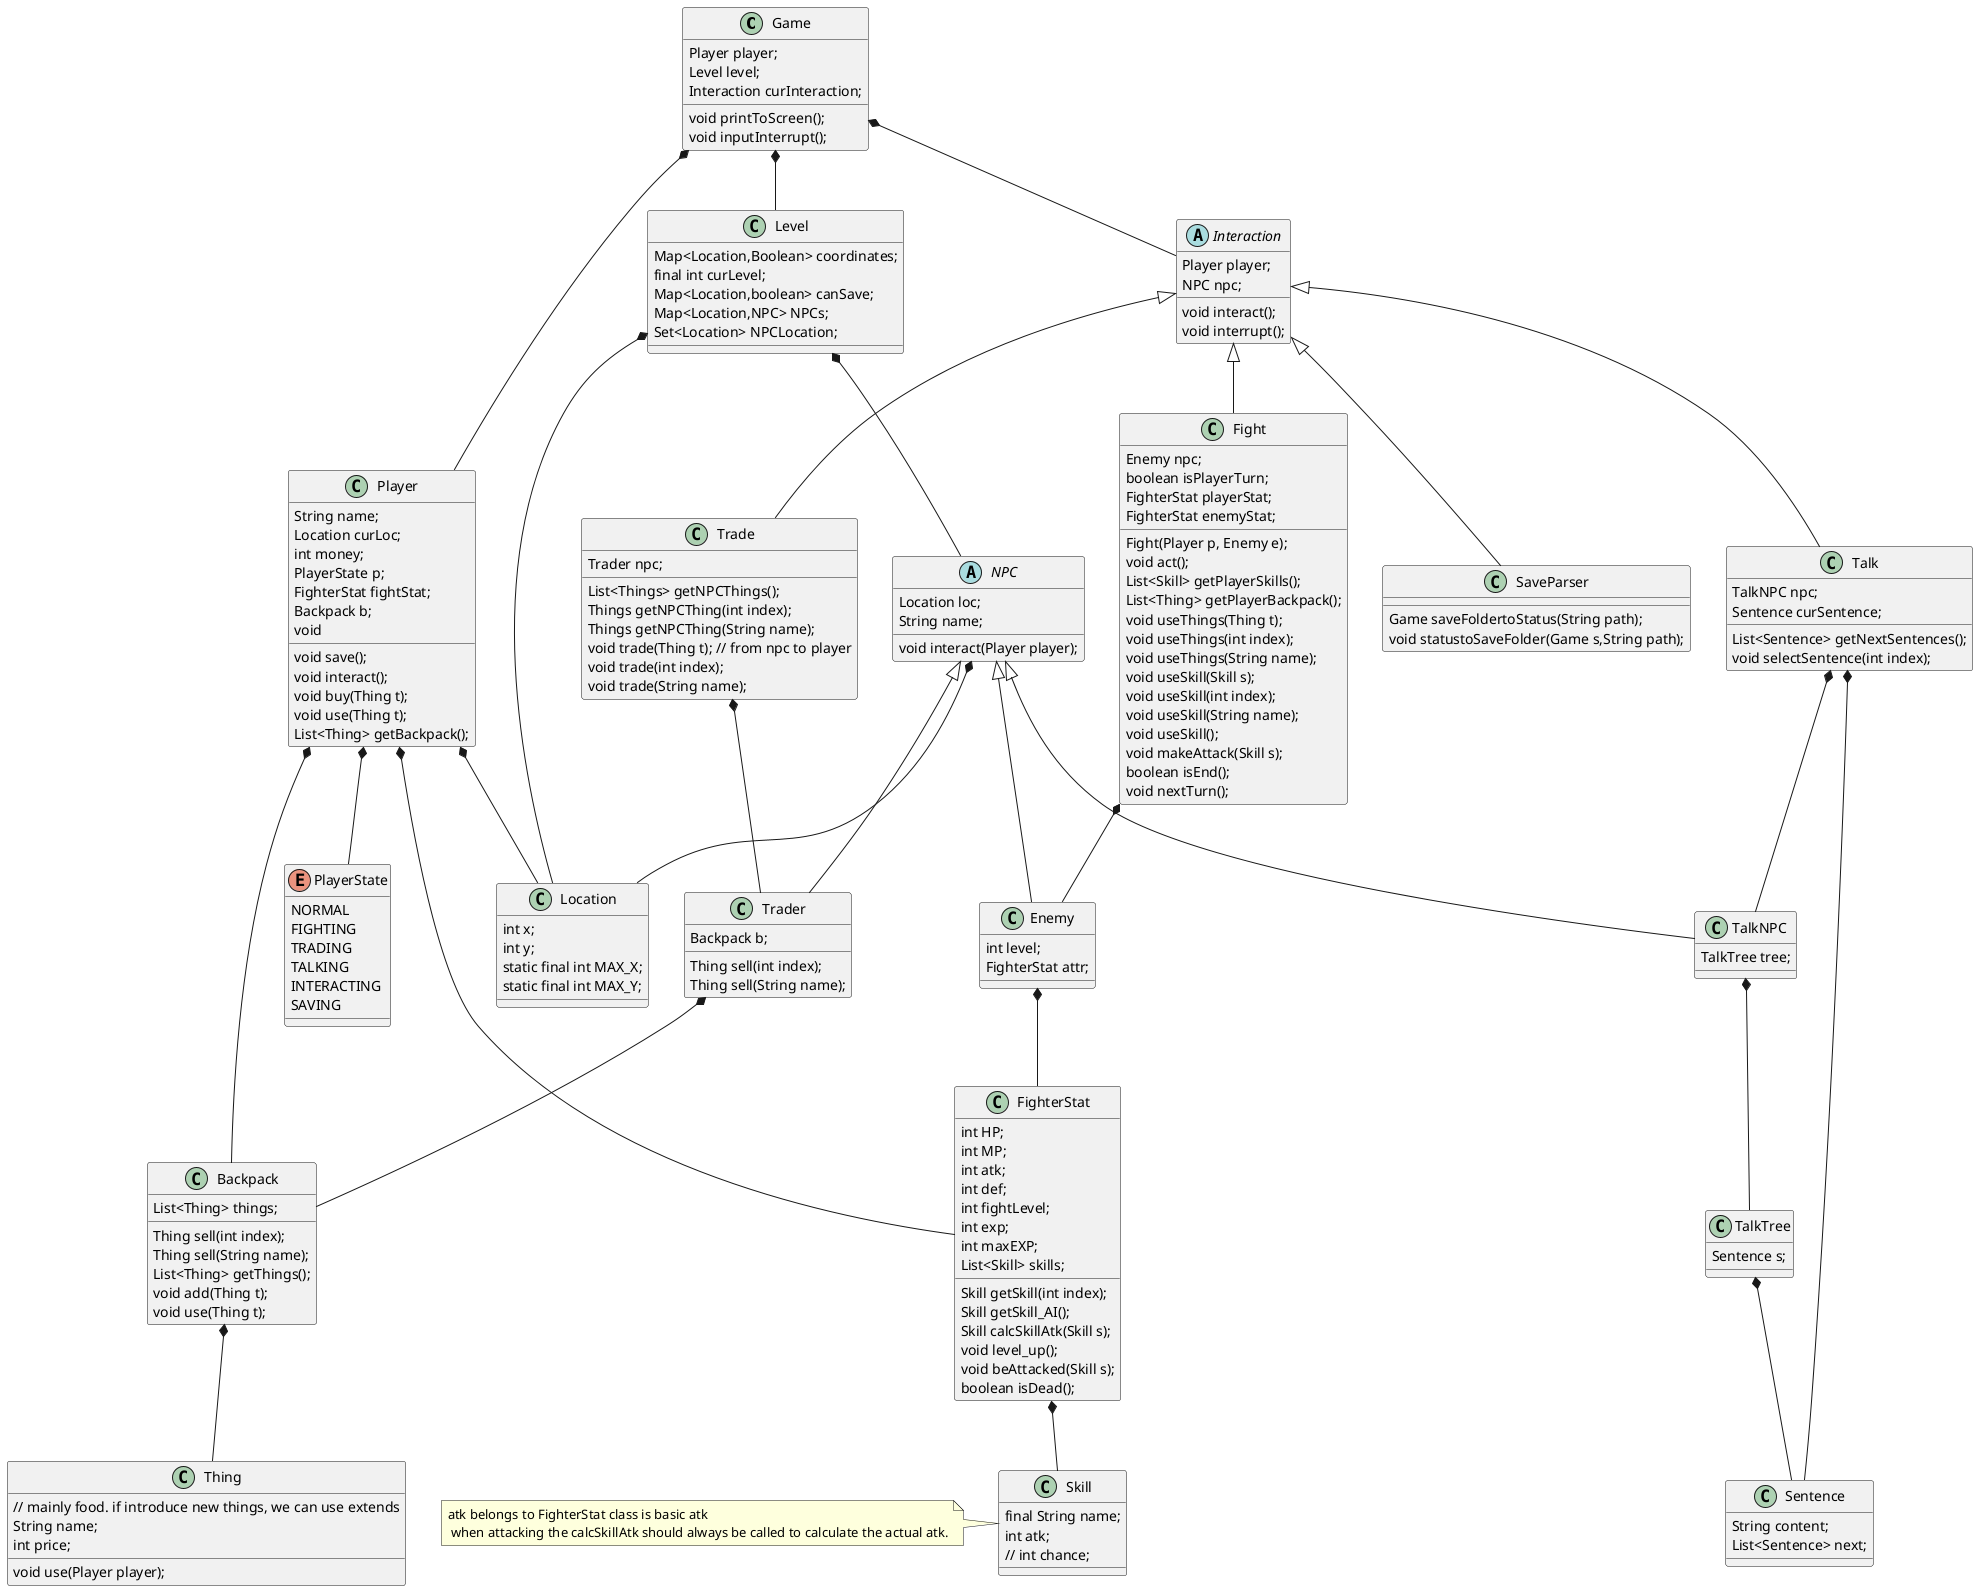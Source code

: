@startuml

class Game
class Level
class Player
class NPC
class Enemy
class Fight
class Trader
class Trade
class TalkNPC
class SaveParser
class FighterStat
class Talk

class Game{
    Player player;
    Level level;
    Interaction curInteraction;
    void printToScreen();
    void inputInterrupt();
}

Game *-- Player
Game *-- Level
Game *-- Interaction

class Player{
    String name;
    Location curLoc;
    int money;
    PlayerState p;
    FighterStat fightStat;
    Backpack b;
    void save();
    void interact();
    void buy(Thing t);
    void use(Thing t);
    List<Thing> getBackpack();
    void
}

Player *-- Location
Player *-- PlayerState
Player *-- FighterStat

class Location{
    int x;
    int y;
    static final int MAX_X;
    static final int MAX_Y;
}

enum PlayerState{
    NORMAL
    FIGHTING
    TRADING
    TALKING
    INTERACTING
    SAVING
}
class FighterStat {
    int HP;
    int MP;
    int atk;
    int def;
    int fightLevel;
    int exp;
    int maxEXP;
    List<Skill> skills;
    Skill getSkill(int index);
    Skill getSkill_AI();
    Skill calcSkillAtk(Skill s);
    void level_up();
    void beAttacked(Skill s);
    boolean isDead();
}
FighterStat *-- Skill
class Skill {
    final String name;
    int atk;
    // int chance;
}
class Skill
note left: atk belongs to FighterStat class is basic atk\n when attacking the calcSkillAtk should always be called to calculate the actual atk.

class Level{
    Map<Location,Boolean> coordinates;
    final int curLevel;
    Map<Location,boolean> canSave;
    Map<Location,NPC> NPCs;
    Set<Location> NPCLocation;
}

Level *-- NPC
Level *-- Location

abstract class NPC{
    Location loc;
    String name;
    void interact(Player player);
}
NPC *-- Location
NPC <|-- Enemy
NPC <|-- Trader
NPC <|-- TalkNPC

class Enemy{
    int level;
    FighterStat attr;
}
Enemy *-- FighterStat

class SaveParser{
    Game saveFoldertoStatus(String path);
    void statustoSaveFolder(Game s,String path);
}
Interaction <|-- SaveParser

class Trader{
    Backpack b;
    Thing sell(int index);
    Thing sell(String name);
}

Trader *-- Backpack
Player *-- Backpack

class Backpack{
    List<Thing> things;
    Thing sell(int index);
    Thing sell(String name);
    List<Thing> getThings();
    void add(Thing t);
    void use(Thing t);
}
Backpack *-- Thing

class Thing{
    // mainly food. if introduce new things, we can use extends
    String name;
    int price;
    void use(Player player);
}

class TalkNPC{
    TalkTree tree;
}
TalkNPC *-- TalkTree

abstract class Interaction {
    Player player;
    NPC npc;
    void interact();
    void interrupt();
}
Interaction <|-- Fight
Interaction <|-- Trade
Interaction <|-- Talk

class Talk{
    TalkNPC npc;
    Sentence curSentence;
    List<Sentence> getNextSentences();
    void selectSentence(int index);
}
Talk *-- TalkNPC
Talk *-- Sentence
class TalkTree{
    Sentence s;
}
TalkTree *-- Sentence
class Sentence{
    String content;
    List<Sentence> next;
}

class Trade{
    Trader npc;
    List<Things> getNPCThings();
    Things getNPCThing(int index);
    Things getNPCThing(String name);
    void trade(Thing t); // from npc to player
    void trade(int index);
    void trade(String name);
}
Trade *-- Trader

class Fight{
    Enemy npc;
    boolean isPlayerTurn;
    FighterStat playerStat;
    FighterStat enemyStat;
    Fight(Player p, Enemy e);
    void act();
    List<Skill> getPlayerSkills();
    List<Thing> getPlayerBackpack();
    void useThings(Thing t);
    void useThings(int index);
    void useThings(String name);
    void useSkill(Skill s);
    void useSkill(int index);
    void useSkill(String name);
    void useSkill();
    void makeAttack(Skill s);
    boolean isEnd();
    void nextTurn();
}
Fight *-- Enemy
@enduml